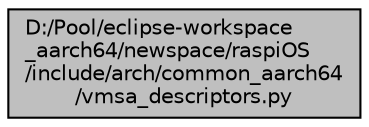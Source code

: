digraph "D:/Pool/eclipse-workspace_aarch64/newspace/raspiOS/include/arch/common_aarch64/vmsa_descriptors.py"
{
  edge [fontname="Helvetica",fontsize="10",labelfontname="Helvetica",labelfontsize="10"];
  node [fontname="Helvetica",fontsize="10",shape=record];
  Node284 [label="D:/Pool/eclipse-workspace\l_aarch64/newspace/raspiOS\l/include/arch/common_aarch64\l/vmsa_descriptors.py",height=0.2,width=0.4,color="black", fillcolor="grey75", style="filled", fontcolor="black"];
}

